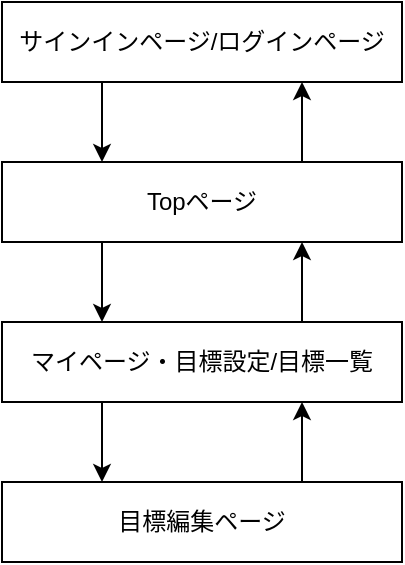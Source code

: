 <mxfile version="13.6.5">
    <diagram id="4hnDybi_2Oy4ZbaRlAkW" name="ページ1">
        <mxGraphModel dx="314" dy="451" grid="1" gridSize="10" guides="1" tooltips="1" connect="1" arrows="1" fold="1" page="1" pageScale="1" pageWidth="827" pageHeight="1169" math="0" shadow="0">
            <root>
                <mxCell id="0"/>
                <mxCell id="1" parent="0"/>
                <mxCell id="16" value="" style="edgeStyle=orthogonalEdgeStyle;rounded=0;orthogonalLoop=1;jettySize=auto;html=1;exitX=0.25;exitY=1;exitDx=0;exitDy=0;entryX=0.25;entryY=0;entryDx=0;entryDy=0;" edge="1" parent="1" source="10" target="8">
                    <mxGeometry relative="1" as="geometry">
                        <Array as="points"/>
                    </mxGeometry>
                </mxCell>
                <mxCell id="8" value="マイページ・目標設定/目標一覧" style="whiteSpace=wrap;html=1;align=center;" vertex="1" parent="1">
                    <mxGeometry x="320" y="280" width="200" height="40" as="geometry"/>
                </mxCell>
                <mxCell id="9" value="サインインページ/ログインページ" style="whiteSpace=wrap;html=1;align=center;" vertex="1" parent="1">
                    <mxGeometry x="320" y="120" width="200" height="40" as="geometry"/>
                </mxCell>
                <mxCell id="10" value="Topページ" style="whiteSpace=wrap;html=1;align=center;" vertex="1" parent="1">
                    <mxGeometry x="320" y="200" width="200" height="40" as="geometry"/>
                </mxCell>
                <mxCell id="12" value="" style="endArrow=classic;html=1;exitX=0.25;exitY=1;exitDx=0;exitDy=0;entryX=0.25;entryY=0;entryDx=0;entryDy=0;" edge="1" parent="1" source="9" target="10">
                    <mxGeometry width="50" height="50" relative="1" as="geometry">
                        <mxPoint x="360" y="280" as="sourcePoint"/>
                        <mxPoint x="410" y="230" as="targetPoint"/>
                        <Array as="points"/>
                    </mxGeometry>
                </mxCell>
                <mxCell id="13" value="" style="endArrow=classic;html=1;exitX=0.75;exitY=0;exitDx=0;exitDy=0;entryX=0.75;entryY=1;entryDx=0;entryDy=0;" edge="1" parent="1" source="10" target="9">
                    <mxGeometry width="50" height="50" relative="1" as="geometry">
                        <mxPoint x="360" y="280" as="sourcePoint"/>
                        <mxPoint x="410" y="230" as="targetPoint"/>
                    </mxGeometry>
                </mxCell>
                <mxCell id="15" value="" style="endArrow=classic;html=1;exitX=0.75;exitY=0;exitDx=0;exitDy=0;entryX=0.75;entryY=1;entryDx=0;entryDy=0;" edge="1" parent="1" source="8" target="10">
                    <mxGeometry width="50" height="50" relative="1" as="geometry">
                        <mxPoint x="415" y="220" as="sourcePoint"/>
                        <mxPoint x="415" y="180" as="targetPoint"/>
                        <Array as="points"/>
                    </mxGeometry>
                </mxCell>
                <mxCell id="17" value="目標編集ページ" style="whiteSpace=wrap;html=1;align=center;" vertex="1" parent="1">
                    <mxGeometry x="320" y="360" width="200" height="40" as="geometry"/>
                </mxCell>
                <mxCell id="19" value="" style="endArrow=classic;html=1;exitX=0.75;exitY=0;exitDx=0;exitDy=0;entryX=0.75;entryY=1;entryDx=0;entryDy=0;" edge="1" parent="1" source="17" target="8">
                    <mxGeometry width="50" height="50" relative="1" as="geometry">
                        <mxPoint x="405" y="290" as="sourcePoint"/>
                        <mxPoint x="395" y="320" as="targetPoint"/>
                        <Array as="points"/>
                    </mxGeometry>
                </mxCell>
                <mxCell id="20" value="" style="edgeStyle=orthogonalEdgeStyle;rounded=0;orthogonalLoop=1;jettySize=auto;html=1;exitX=0.25;exitY=1;exitDx=0;exitDy=0;entryX=0.25;entryY=0;entryDx=0;entryDy=0;" edge="1" parent="1" source="8" target="17">
                    <mxGeometry relative="1" as="geometry">
                        <mxPoint x="355" y="303" as="sourcePoint"/>
                        <mxPoint x="355" y="343" as="targetPoint"/>
                        <Array as="points"/>
                    </mxGeometry>
                </mxCell>
            </root>
        </mxGraphModel>
    </diagram>
</mxfile>
